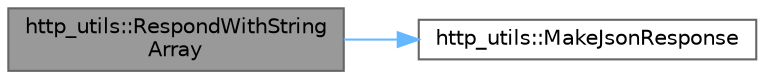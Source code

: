 digraph "http_utils::RespondWithStringArray"
{
 // LATEX_PDF_SIZE
  bgcolor="transparent";
  edge [fontname=Helvetica,fontsize=10,labelfontname=Helvetica,labelfontsize=10];
  node [fontname=Helvetica,fontsize=10,shape=box,height=0.2,width=0.4];
  rankdir="LR";
  Node1 [id="Node000001",label="http_utils::RespondWithString\lArray",height=0.2,width=0.4,color="gray40", fillcolor="grey60", style="filled", fontcolor="black",tooltip="Отправляет успешный HTTP-ответ с массивом строк в формате JSON."];
  Node1 -> Node2 [id="edge1_Node000001_Node000002",color="steelblue1",style="solid",tooltip=" "];
  Node2 [id="Node000002",label="http_utils::MakeJsonResponse",height=0.2,width=0.4,color="grey40", fillcolor="white", style="filled",URL="$namespacehttp__utils.html#ae88b54a4ec39b4c1088548fb1a716037",tooltip="Создает HTTP-ответ в формате JSON."];
}
